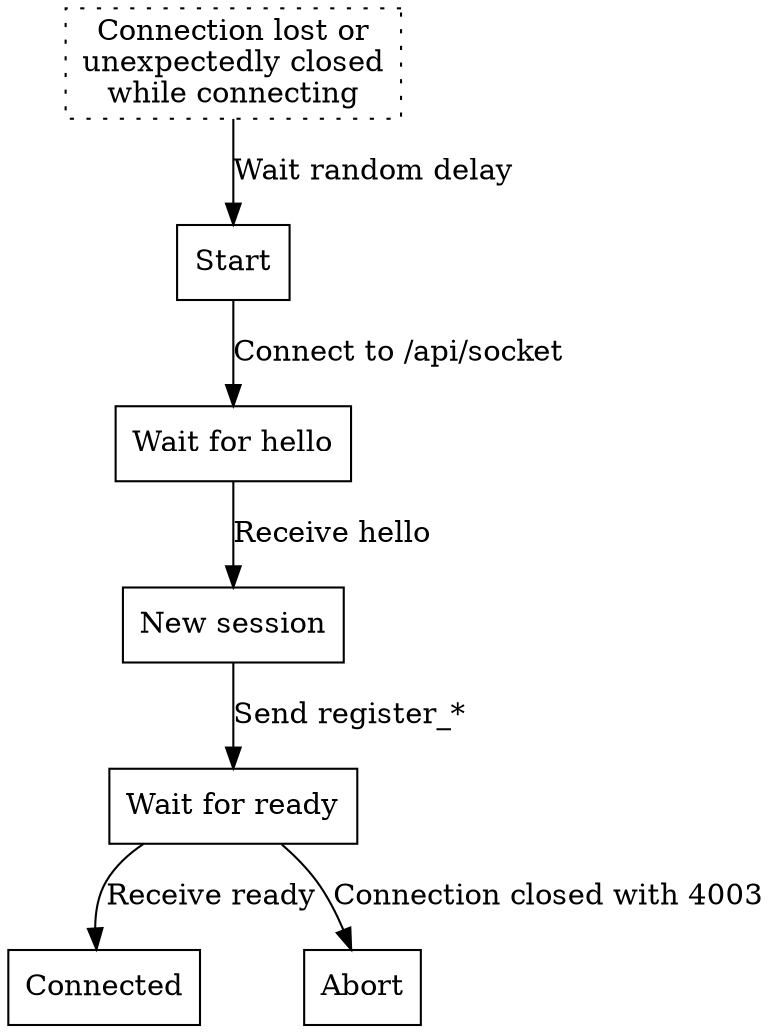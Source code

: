 digraph "Client Connection Flow" {
    node [shape=box];
    graph [newrank=true];

    start [label="Start"];
    wait_hello [label="Wait for hello"];
    new_session [label="New session"];
    wait_ready [label="Wait for ready"];
    connected [label="Connected"];
    abort [label="Abort"];
    lost_connection [label="Connection lost or\nunexpectedly closed\nwhile connecting" style="dotted"];


    lost_connection -> start [label="Wait random delay"];
    start -> wait_hello [label="Connect to /api/socket"];
    wait_hello -> new_session [label="Receive hello"];
    new_session -> wait_ready [label="Send register_*"];
    wait_ready -> connected [label="Receive ready"];
    wait_ready -> abort [label="Connection closed with 4003"];
}
